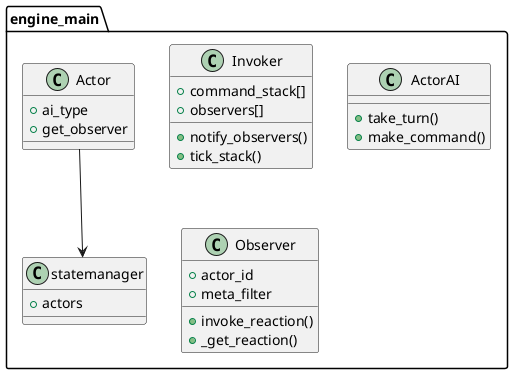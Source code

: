 @startuml
package engine_main
{
    
    class Invoker
    {
        + command_stack[]
        + observers[]
        + notify_observers()
        + tick_stack()
    }
    class ActorAI
    {
        + take_turn()
        + make_command()
    }
    
    class statemanager
    {
        + actors
    }
    class Actor
    {
        + ai_type 
        + get_observer
    }
    class Observer
    {
        + invoke_reaction()
        + actor_id
        + meta_filter
        + _get_reaction()
    }
    
    
    Actor -d-> statemanager

}

@enduml 